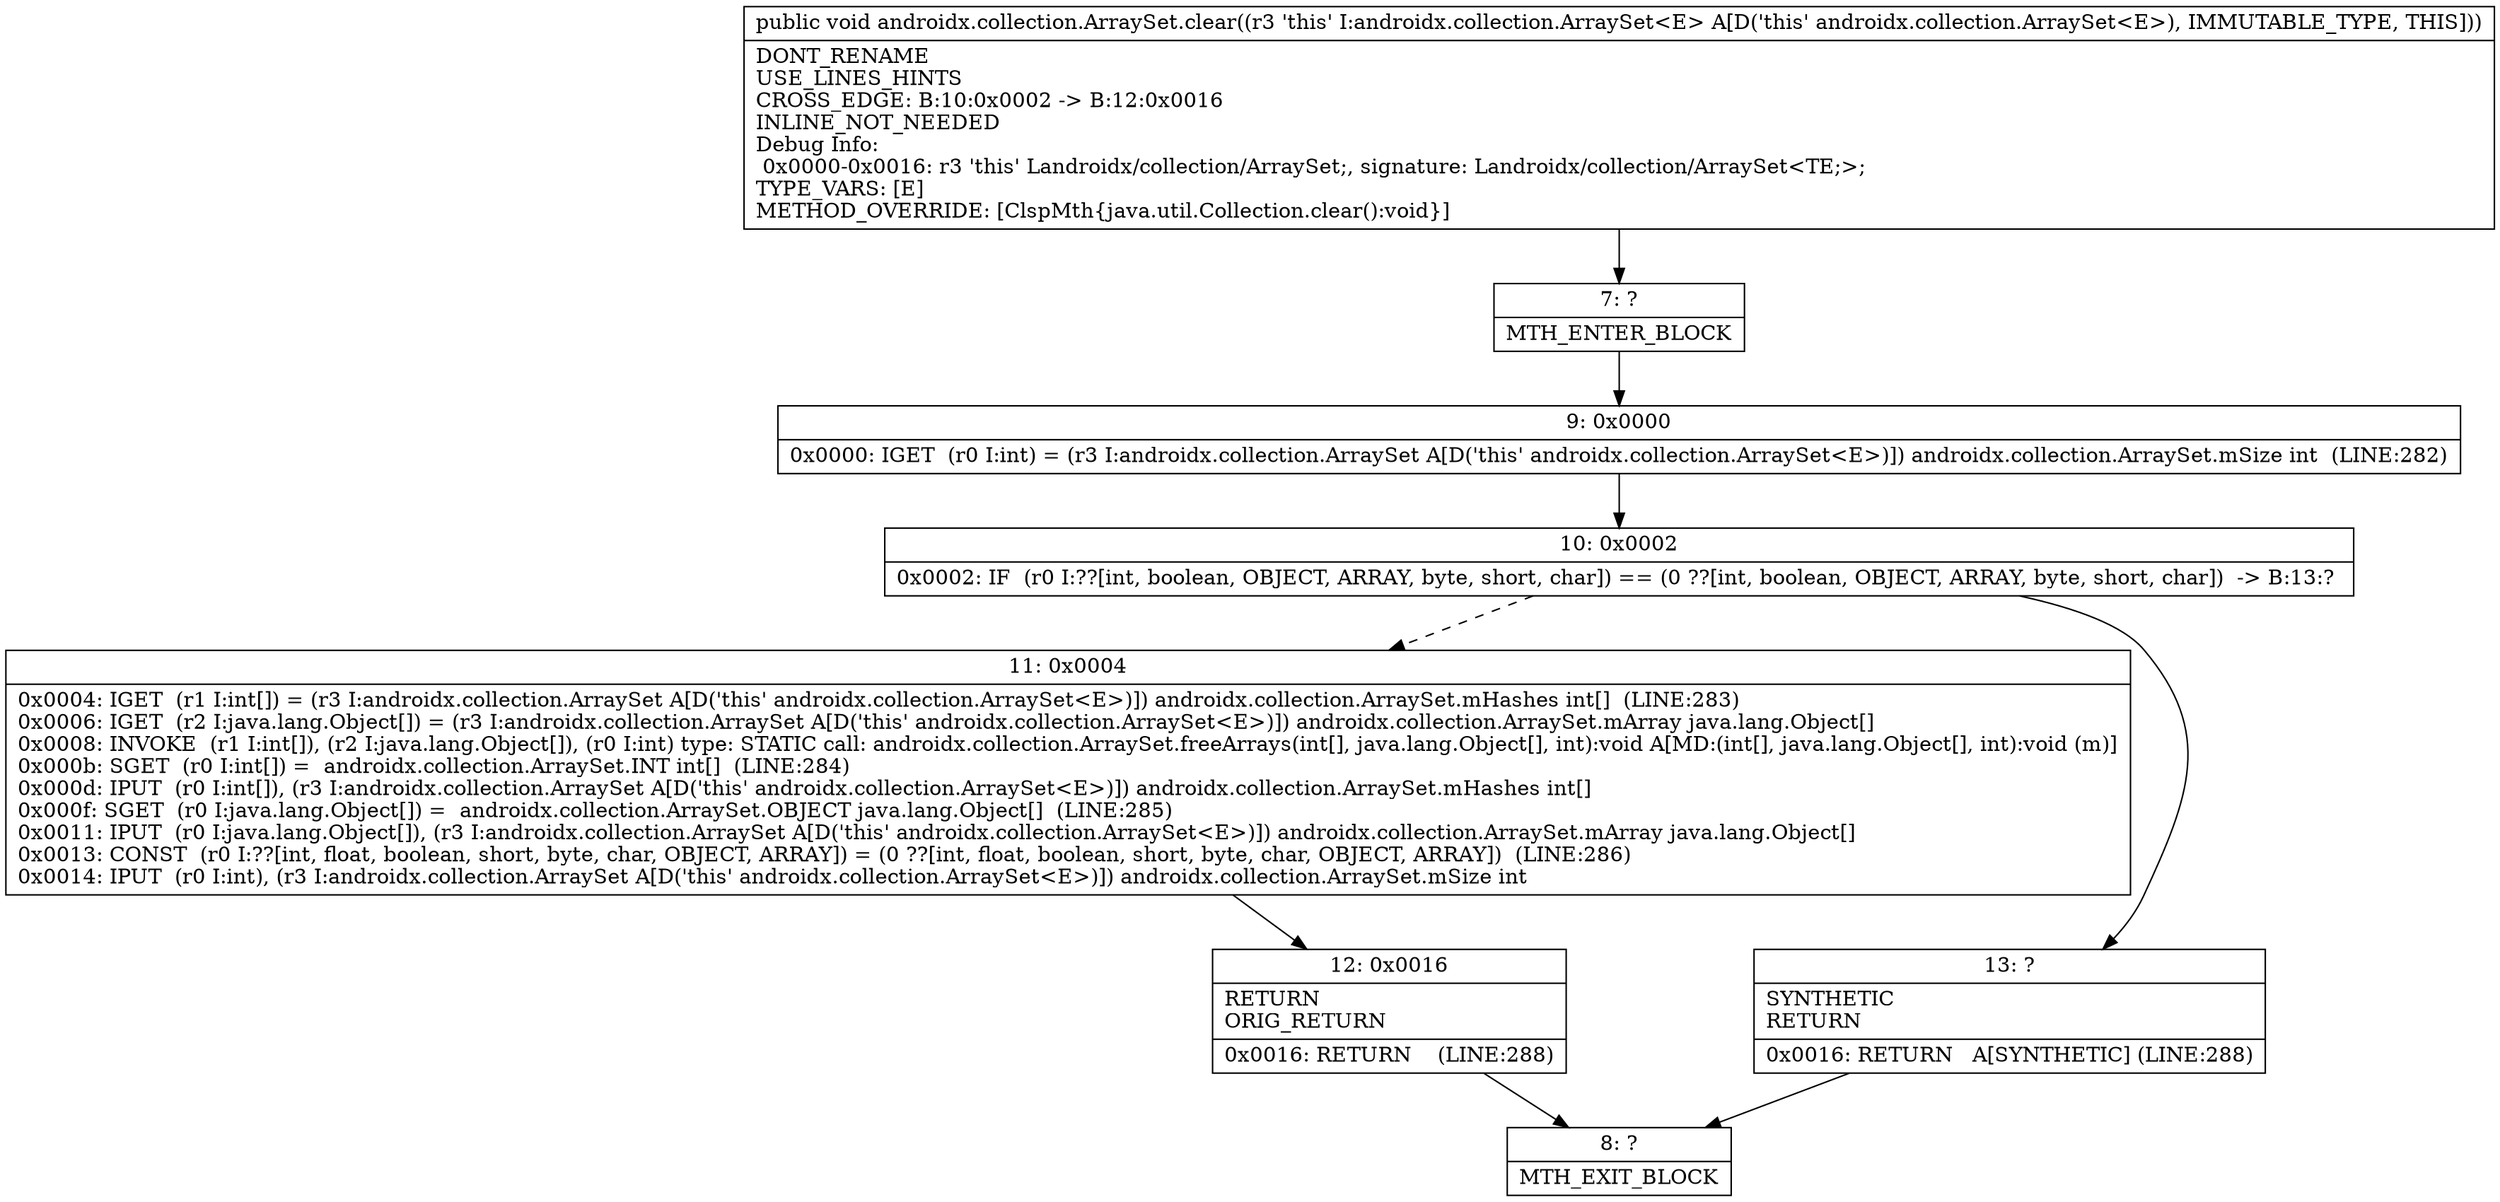 digraph "CFG forandroidx.collection.ArraySet.clear()V" {
Node_7 [shape=record,label="{7\:\ ?|MTH_ENTER_BLOCK\l}"];
Node_9 [shape=record,label="{9\:\ 0x0000|0x0000: IGET  (r0 I:int) = (r3 I:androidx.collection.ArraySet A[D('this' androidx.collection.ArraySet\<E\>)]) androidx.collection.ArraySet.mSize int  (LINE:282)\l}"];
Node_10 [shape=record,label="{10\:\ 0x0002|0x0002: IF  (r0 I:??[int, boolean, OBJECT, ARRAY, byte, short, char]) == (0 ??[int, boolean, OBJECT, ARRAY, byte, short, char])  \-\> B:13:? \l}"];
Node_11 [shape=record,label="{11\:\ 0x0004|0x0004: IGET  (r1 I:int[]) = (r3 I:androidx.collection.ArraySet A[D('this' androidx.collection.ArraySet\<E\>)]) androidx.collection.ArraySet.mHashes int[]  (LINE:283)\l0x0006: IGET  (r2 I:java.lang.Object[]) = (r3 I:androidx.collection.ArraySet A[D('this' androidx.collection.ArraySet\<E\>)]) androidx.collection.ArraySet.mArray java.lang.Object[] \l0x0008: INVOKE  (r1 I:int[]), (r2 I:java.lang.Object[]), (r0 I:int) type: STATIC call: androidx.collection.ArraySet.freeArrays(int[], java.lang.Object[], int):void A[MD:(int[], java.lang.Object[], int):void (m)]\l0x000b: SGET  (r0 I:int[]) =  androidx.collection.ArraySet.INT int[]  (LINE:284)\l0x000d: IPUT  (r0 I:int[]), (r3 I:androidx.collection.ArraySet A[D('this' androidx.collection.ArraySet\<E\>)]) androidx.collection.ArraySet.mHashes int[] \l0x000f: SGET  (r0 I:java.lang.Object[]) =  androidx.collection.ArraySet.OBJECT java.lang.Object[]  (LINE:285)\l0x0011: IPUT  (r0 I:java.lang.Object[]), (r3 I:androidx.collection.ArraySet A[D('this' androidx.collection.ArraySet\<E\>)]) androidx.collection.ArraySet.mArray java.lang.Object[] \l0x0013: CONST  (r0 I:??[int, float, boolean, short, byte, char, OBJECT, ARRAY]) = (0 ??[int, float, boolean, short, byte, char, OBJECT, ARRAY])  (LINE:286)\l0x0014: IPUT  (r0 I:int), (r3 I:androidx.collection.ArraySet A[D('this' androidx.collection.ArraySet\<E\>)]) androidx.collection.ArraySet.mSize int \l}"];
Node_12 [shape=record,label="{12\:\ 0x0016|RETURN\lORIG_RETURN\l|0x0016: RETURN    (LINE:288)\l}"];
Node_8 [shape=record,label="{8\:\ ?|MTH_EXIT_BLOCK\l}"];
Node_13 [shape=record,label="{13\:\ ?|SYNTHETIC\lRETURN\l|0x0016: RETURN   A[SYNTHETIC] (LINE:288)\l}"];
MethodNode[shape=record,label="{public void androidx.collection.ArraySet.clear((r3 'this' I:androidx.collection.ArraySet\<E\> A[D('this' androidx.collection.ArraySet\<E\>), IMMUTABLE_TYPE, THIS]))  | DONT_RENAME\lUSE_LINES_HINTS\lCROSS_EDGE: B:10:0x0002 \-\> B:12:0x0016\lINLINE_NOT_NEEDED\lDebug Info:\l  0x0000\-0x0016: r3 'this' Landroidx\/collection\/ArraySet;, signature: Landroidx\/collection\/ArraySet\<TE;\>;\lTYPE_VARS: [E]\lMETHOD_OVERRIDE: [ClspMth\{java.util.Collection.clear():void\}]\l}"];
MethodNode -> Node_7;Node_7 -> Node_9;
Node_9 -> Node_10;
Node_10 -> Node_11[style=dashed];
Node_10 -> Node_13;
Node_11 -> Node_12;
Node_12 -> Node_8;
Node_13 -> Node_8;
}

